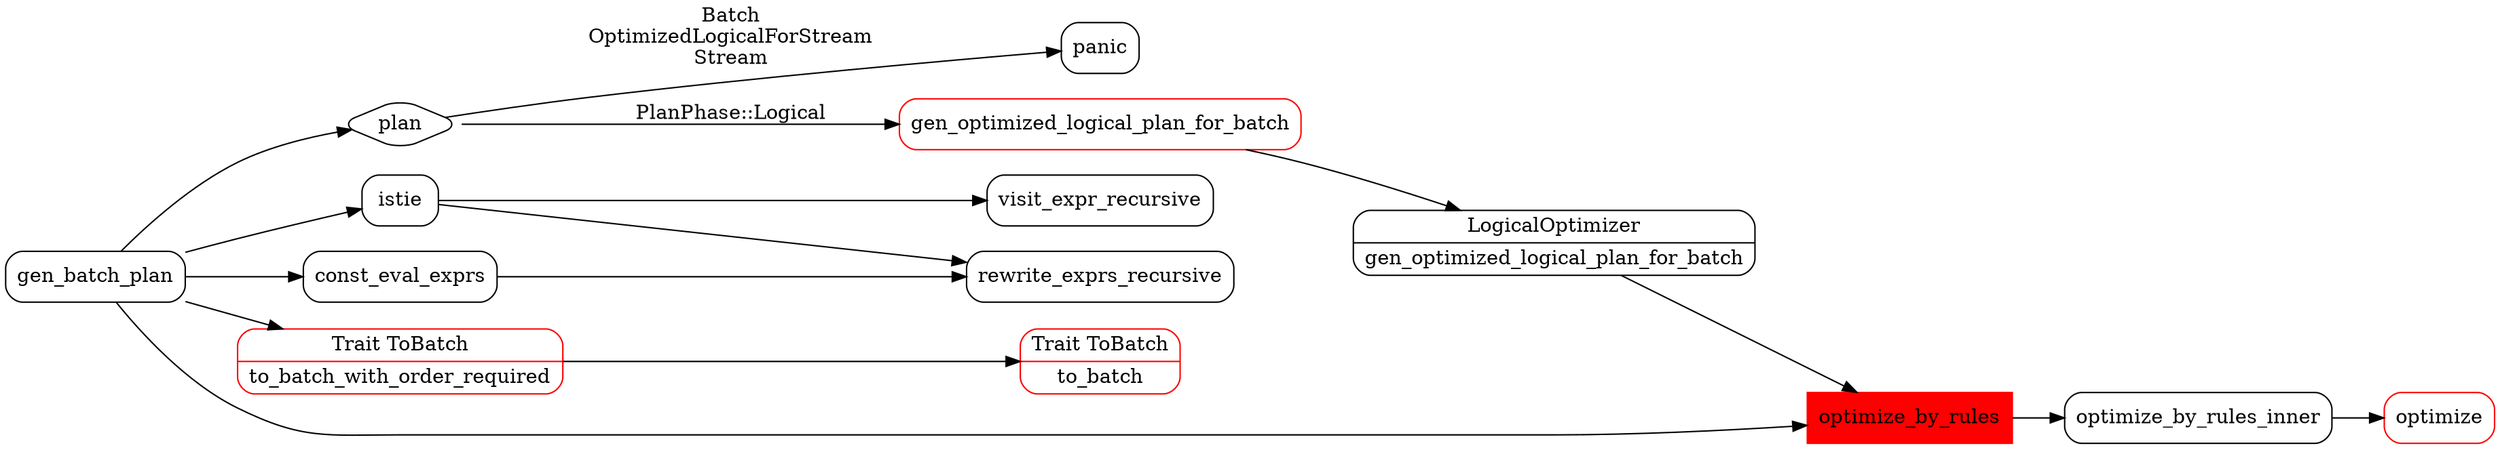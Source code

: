 digraph G {
    node [shape=box;style=rounded];
    newrank=true;
    rankdir=LR;  
    gbl[label="gen_batch_plan"];
    gbl->plan;

    plan -> golpfb[label="PlanPhase::Logical"]
    plan -> panic[label="Batch\nOptimizedLogicalForStream\nStream"];
    
    golpfb[label="gen_optimized_logical_plan_for_batch";color=red];
    plan[label="plan";shape=diamond];

    gbl -> istie;
    gbl -> const_eval_exprs;
    gbl -> tbwor;

    lggolpfb[shape=record;label="{{LogicalOptimizer|gen_optimized_logical_plan_for_batch}}"];

    golpfb ->  lggolpfb; 
    
    lggolpfb -> obr

    tbwor[shape=record;label="{{Trait ToBatch | to_batch_with_order_required}}";color=red];
    obr[shape=record;style="filled";label="optimize_by_rules";color=red];
    tb[shape=record; label="{{Trait ToBatch|to_batch}}";color=red];
    rer[label="rewrite_exprs_recursive";];
    
    const_eval_exprs -> rer;
    istie -> visit_expr_recursive;
    istie -> rer;

    gbl -> obr;

    tbwor -> tb;

    obr -> optimize_by_rules_inner;
    optimize_by_rules_inner -> optimize;

    optimize[color=red];

}
